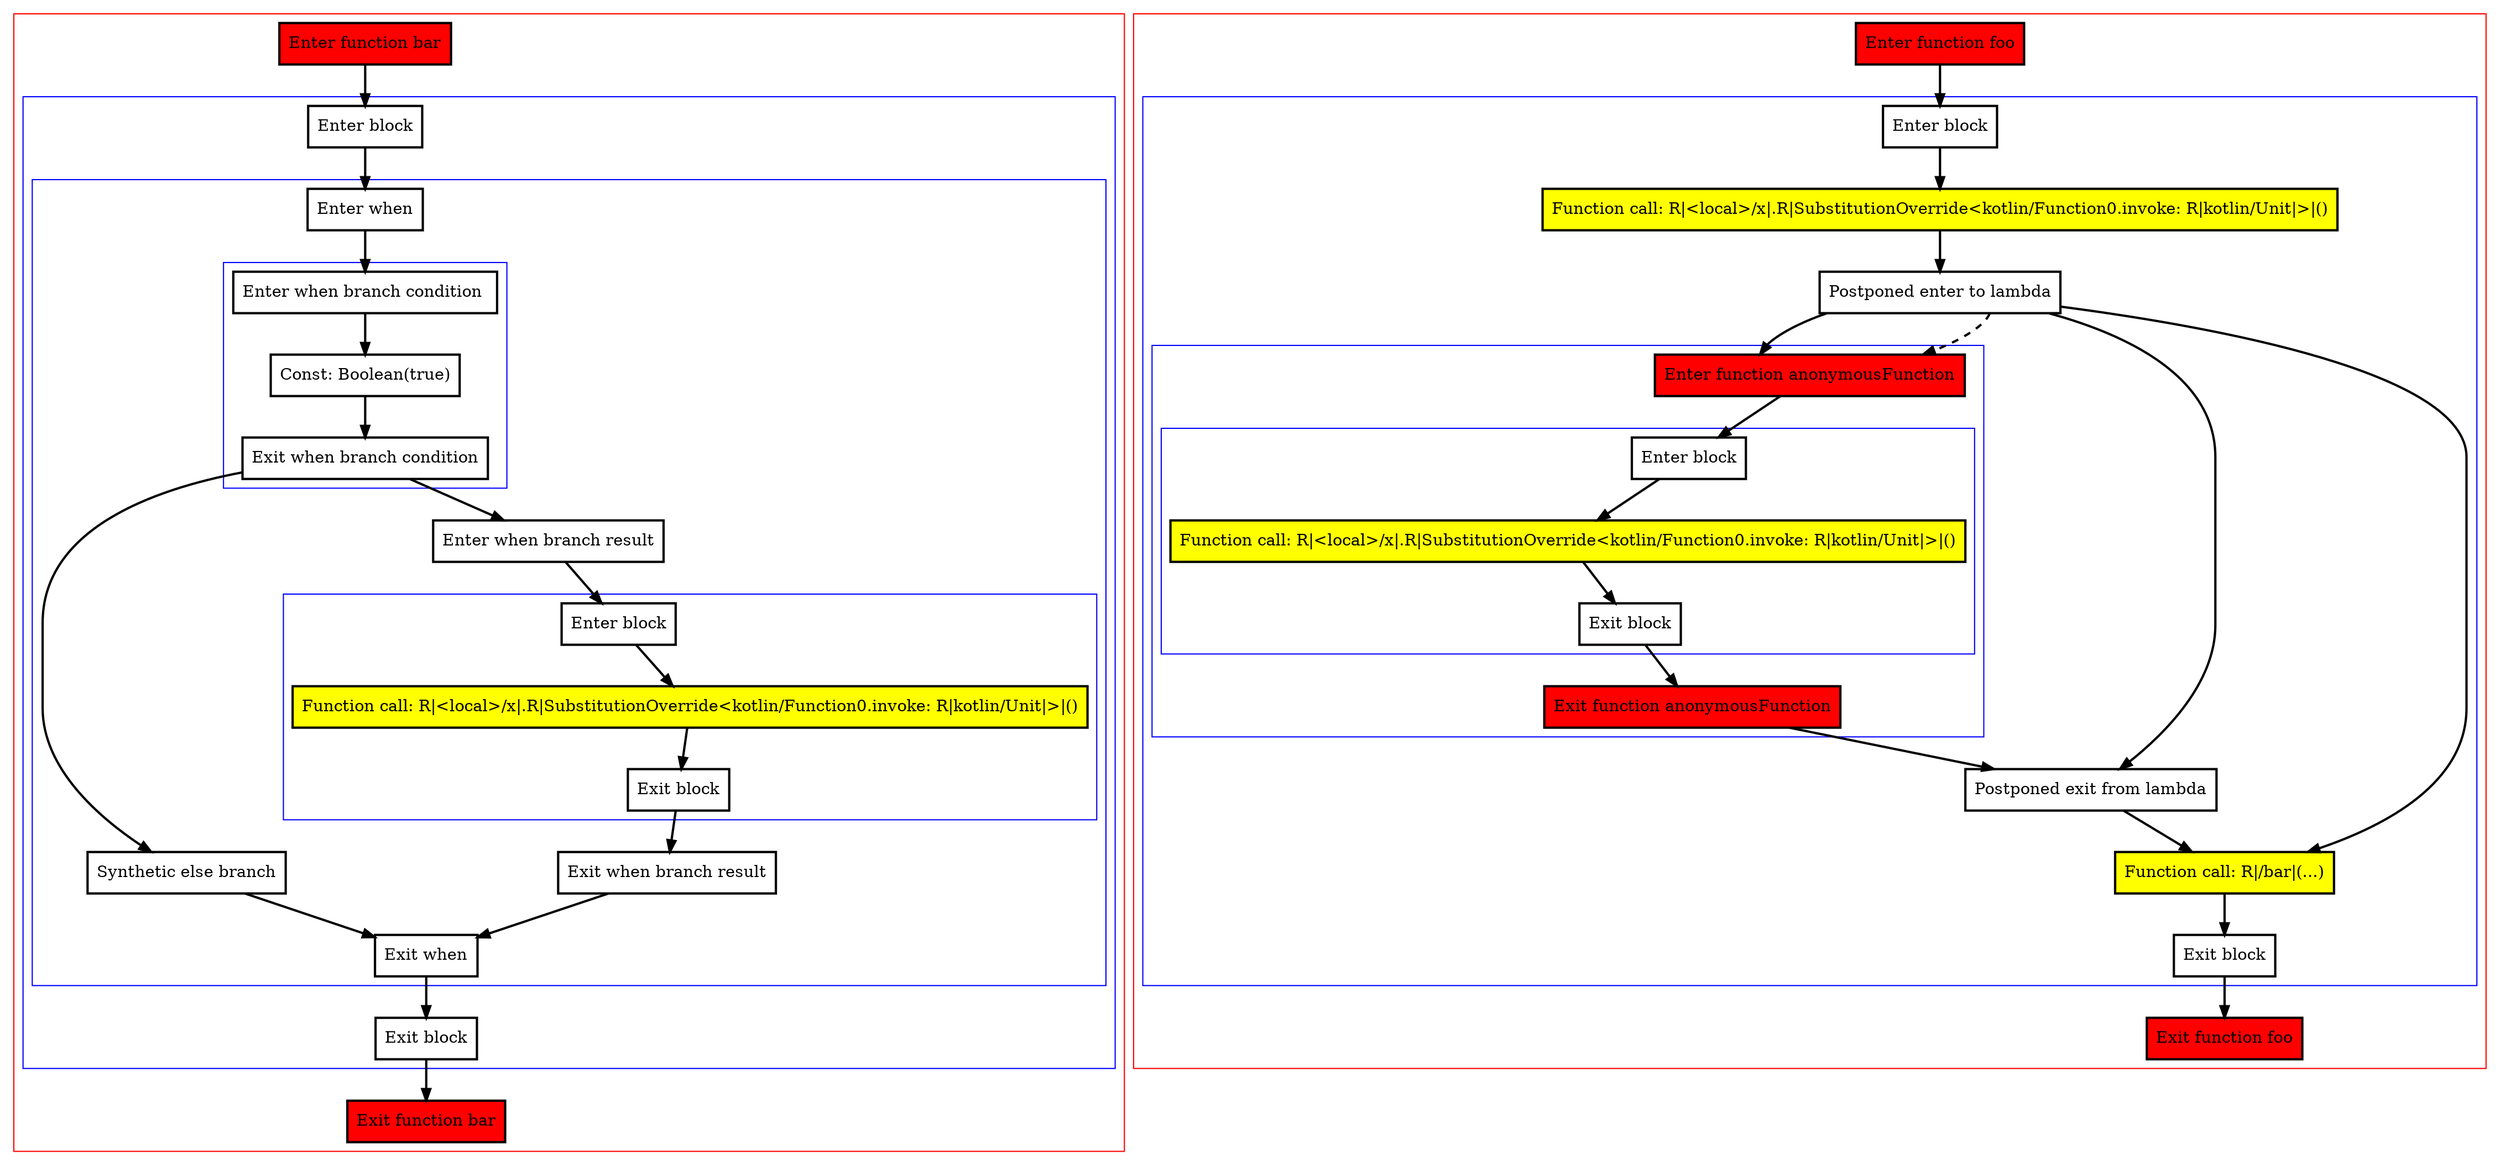 digraph inPlaceLambda_kt {
    graph [nodesep=3]
    node [shape=box penwidth=2]
    edge [penwidth=2]

    subgraph cluster_0 {
        color=red
        0 [label="Enter function bar" style="filled" fillcolor=red];
        subgraph cluster_1 {
            color=blue
            1 [label="Enter block"];
            subgraph cluster_2 {
                color=blue
                2 [label="Enter when"];
                subgraph cluster_3 {
                    color=blue
                    3 [label="Enter when branch condition "];
                    4 [label="Const: Boolean(true)"];
                    5 [label="Exit when branch condition"];
                }
                6 [label="Synthetic else branch"];
                7 [label="Enter when branch result"];
                subgraph cluster_4 {
                    color=blue
                    8 [label="Enter block"];
                    9 [label="Function call: R|<local>/x|.R|SubstitutionOverride<kotlin/Function0.invoke: R|kotlin/Unit|>|()" style="filled" fillcolor=yellow];
                    10 [label="Exit block"];
                }
                11 [label="Exit when branch result"];
                12 [label="Exit when"];
            }
            13 [label="Exit block"];
        }
        14 [label="Exit function bar" style="filled" fillcolor=red];
    }
    0 -> {1};
    1 -> {2};
    2 -> {3};
    3 -> {4};
    4 -> {5};
    5 -> {6 7};
    6 -> {12};
    7 -> {8};
    8 -> {9};
    9 -> {10};
    10 -> {11};
    11 -> {12};
    12 -> {13};
    13 -> {14};

    subgraph cluster_5 {
        color=red
        15 [label="Enter function foo" style="filled" fillcolor=red];
        subgraph cluster_6 {
            color=blue
            16 [label="Enter block"];
            17 [label="Function call: R|<local>/x|.R|SubstitutionOverride<kotlin/Function0.invoke: R|kotlin/Unit|>|()" style="filled" fillcolor=yellow];
            18 [label="Postponed enter to lambda"];
            subgraph cluster_7 {
                color=blue
                23 [label="Enter function anonymousFunction" style="filled" fillcolor=red];
                subgraph cluster_8 {
                    color=blue
                    24 [label="Enter block"];
                    25 [label="Function call: R|<local>/x|.R|SubstitutionOverride<kotlin/Function0.invoke: R|kotlin/Unit|>|()" style="filled" fillcolor=yellow];
                    26 [label="Exit block"];
                }
                27 [label="Exit function anonymousFunction" style="filled" fillcolor=red];
            }
            19 [label="Postponed exit from lambda"];
            20 [label="Function call: R|/bar|(...)" style="filled" fillcolor=yellow];
            21 [label="Exit block"];
        }
        22 [label="Exit function foo" style="filled" fillcolor=red];
    }
    15 -> {16};
    16 -> {17};
    17 -> {18};
    18 -> {19 20 23};
    18 -> {23} [style=dashed];
    19 -> {20};
    20 -> {21};
    21 -> {22};
    23 -> {24};
    24 -> {25};
    25 -> {26};
    26 -> {27};
    27 -> {19};

}
